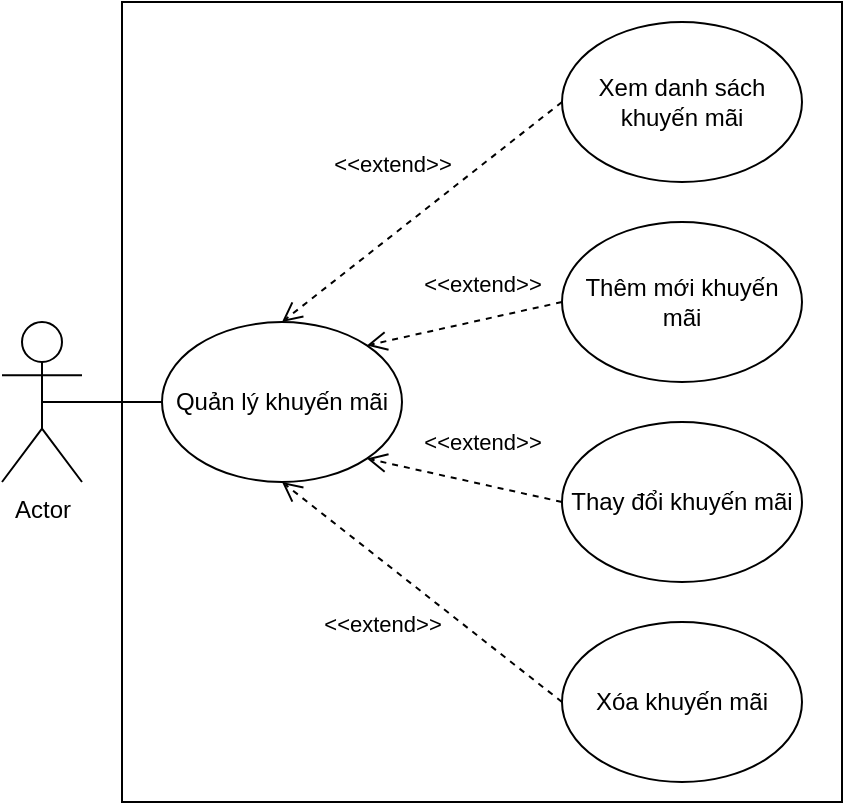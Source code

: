 <mxfile version="13.9.5" type="device"><diagram id="bVe8kKURouHjuFMQBazH" name="Page-1"><mxGraphModel dx="852" dy="534" grid="0" gridSize="10" guides="1" tooltips="1" connect="1" arrows="1" fold="1" page="1" pageScale="1" pageWidth="850" pageHeight="1100" math="0" shadow="0"><root><mxCell id="0"/><mxCell id="1" parent="0"/><mxCell id="DwuZmzdSPIOl9fwr6f0I-1" value="Actor" style="shape=umlActor;verticalLabelPosition=bottom;verticalAlign=top;html=1;outlineConnect=0;" vertex="1" parent="1"><mxGeometry x="240" y="240" width="40" height="80" as="geometry"/></mxCell><mxCell id="DwuZmzdSPIOl9fwr6f0I-2" value="Quản lý khuyến mãi" style="ellipse;whiteSpace=wrap;html=1;" vertex="1" parent="1"><mxGeometry x="320" y="240" width="120" height="80" as="geometry"/></mxCell><mxCell id="DwuZmzdSPIOl9fwr6f0I-3" value="Thay đổi khuyến mãi" style="ellipse;whiteSpace=wrap;html=1;" vertex="1" parent="1"><mxGeometry x="520" y="290" width="120" height="80" as="geometry"/></mxCell><mxCell id="DwuZmzdSPIOl9fwr6f0I-4" value="Thêm mới khuyến mãi" style="ellipse;whiteSpace=wrap;html=1;" vertex="1" parent="1"><mxGeometry x="520" y="190" width="120" height="80" as="geometry"/></mxCell><mxCell id="DwuZmzdSPIOl9fwr6f0I-5" value="Xem danh sách khuyến mãi" style="ellipse;whiteSpace=wrap;html=1;" vertex="1" parent="1"><mxGeometry x="520" y="90" width="120" height="80" as="geometry"/></mxCell><mxCell id="DwuZmzdSPIOl9fwr6f0I-6" value="Xóa khuyến mãi" style="ellipse;whiteSpace=wrap;html=1;" vertex="1" parent="1"><mxGeometry x="520" y="390" width="120" height="80" as="geometry"/></mxCell><mxCell id="DwuZmzdSPIOl9fwr6f0I-9" value="" style="endArrow=none;html=1;exitX=0.5;exitY=0.5;exitDx=0;exitDy=0;exitPerimeter=0;" edge="1" parent="1" source="DwuZmzdSPIOl9fwr6f0I-1" target="DwuZmzdSPIOl9fwr6f0I-2"><mxGeometry width="50" height="50" relative="1" as="geometry"><mxPoint x="210" y="290" as="sourcePoint"/><mxPoint x="260" y="240" as="targetPoint"/></mxGeometry></mxCell><mxCell id="DwuZmzdSPIOl9fwr6f0I-15" value="&amp;lt;&amp;lt;extend&amp;gt;&amp;gt;" style="html=1;verticalAlign=bottom;endArrow=open;dashed=1;endSize=8;exitX=0;exitY=0.5;exitDx=0;exitDy=0;entryX=0.5;entryY=0;entryDx=0;entryDy=0;" edge="1" parent="1" source="DwuZmzdSPIOl9fwr6f0I-5" target="DwuZmzdSPIOl9fwr6f0I-2"><mxGeometry x="0.035" y="-21" relative="1" as="geometry"><mxPoint x="460" y="370" as="sourcePoint"/><mxPoint x="380" y="370" as="targetPoint"/><mxPoint as="offset"/></mxGeometry></mxCell><mxCell id="DwuZmzdSPIOl9fwr6f0I-16" value="&amp;lt;&amp;lt;extend&amp;gt;&amp;gt;" style="html=1;verticalAlign=bottom;endArrow=open;dashed=1;endSize=8;exitX=0;exitY=0.5;exitDx=0;exitDy=0;entryX=0.5;entryY=1;entryDx=0;entryDy=0;" edge="1" parent="1" source="DwuZmzdSPIOl9fwr6f0I-6" target="DwuZmzdSPIOl9fwr6f0I-2"><mxGeometry x="0.003" y="32" relative="1" as="geometry"><mxPoint x="490" y="130" as="sourcePoint"/><mxPoint x="390" y="250" as="targetPoint"/><mxPoint as="offset"/></mxGeometry></mxCell><mxCell id="DwuZmzdSPIOl9fwr6f0I-17" value="&amp;lt;&amp;lt;extend&amp;gt;&amp;gt;" style="html=1;verticalAlign=bottom;endArrow=open;dashed=1;endSize=8;exitX=0;exitY=0.5;exitDx=0;exitDy=0;entryX=1;entryY=1;entryDx=0;entryDy=0;" edge="1" parent="1" source="DwuZmzdSPIOl9fwr6f0I-3" target="DwuZmzdSPIOl9fwr6f0I-2"><mxGeometry x="-0.124" y="-13" relative="1" as="geometry"><mxPoint x="500" y="140" as="sourcePoint"/><mxPoint x="400" y="260" as="targetPoint"/><mxPoint y="1" as="offset"/></mxGeometry></mxCell><mxCell id="DwuZmzdSPIOl9fwr6f0I-18" value="&amp;lt;&amp;lt;extend&amp;gt;&amp;gt;" style="html=1;verticalAlign=bottom;endArrow=open;dashed=1;endSize=8;exitX=0;exitY=0.5;exitDx=0;exitDy=0;entryX=1;entryY=0;entryDx=0;entryDy=0;" edge="1" parent="1" source="DwuZmzdSPIOl9fwr6f0I-4" target="DwuZmzdSPIOl9fwr6f0I-2"><mxGeometry x="-0.219" y="-9" relative="1" as="geometry"><mxPoint x="510" y="150" as="sourcePoint"/><mxPoint x="410" y="270" as="targetPoint"/><mxPoint as="offset"/></mxGeometry></mxCell><mxCell id="DwuZmzdSPIOl9fwr6f0I-19" value="" style="rounded=0;whiteSpace=wrap;html=1;gradientColor=#ffffff;labelBackgroundColor=none;noLabel=1;fontColor=none;fillColor=none;" vertex="1" parent="1"><mxGeometry x="300" y="80" width="360" height="400" as="geometry"/></mxCell></root></mxGraphModel></diagram></mxfile>